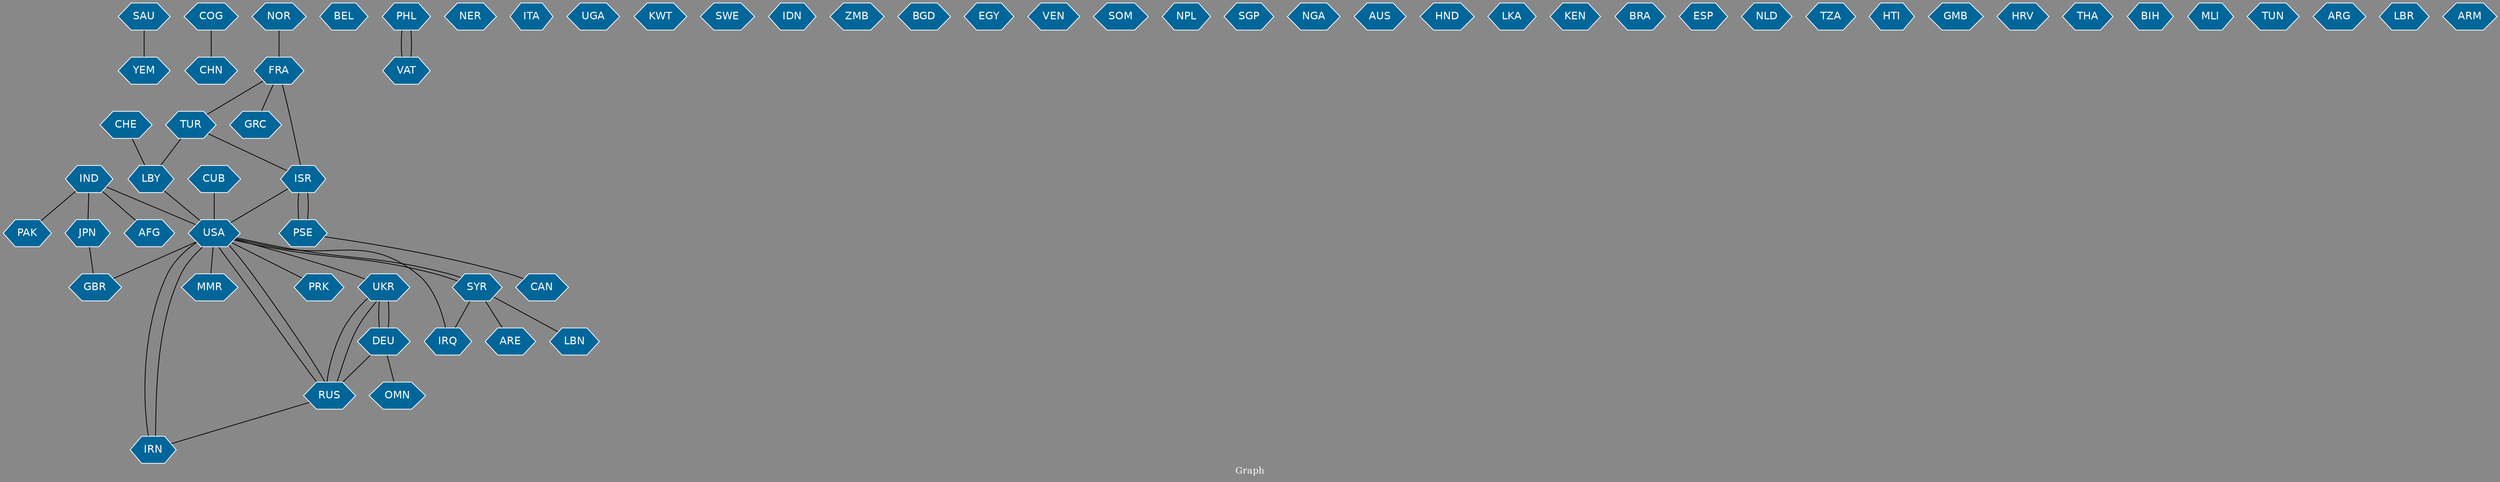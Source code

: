 // Countries together in item graph
graph {
	graph [bgcolor="#888888" fontcolor=white fontsize=12 label="Graph" outputorder=edgesfirst overlap=prism]
	node [color=white fillcolor="#006699" fontcolor=white fontname=Helvetica shape=hexagon style=filled]
	edge [arrowhead=open color=black fontcolor=white fontname=Courier fontsize=12]
		SAU [label=SAU]
		CHN [label=CHN]
		IND [label=IND]
		GBR [label=GBR]
		USA [label=USA]
		ISR [label=ISR]
		PSE [label=PSE]
		IRQ [label=IRQ]
		SYR [label=SYR]
		LBN [label=LBN]
		YEM [label=YEM]
		TUR [label=TUR]
		BEL [label=BEL]
		JPN [label=JPN]
		PHL [label=PHL]
		VAT [label=VAT]
		NER [label=NER]
		COG [label=COG]
		CAN [label=CAN]
		AFG [label=AFG]
		IRN [label=IRN]
		ITA [label=ITA]
		UKR [label=UKR]
		LBY [label=LBY]
		MMR [label=MMR]
		ARE [label=ARE]
		FRA [label=FRA]
		UGA [label=UGA]
		RUS [label=RUS]
		KWT [label=KWT]
		DEU [label=DEU]
		CUB [label=CUB]
		SWE [label=SWE]
		IDN [label=IDN]
		ZMB [label=ZMB]
		BGD [label=BGD]
		EGY [label=EGY]
		VEN [label=VEN]
		PAK [label=PAK]
		GRC [label=GRC]
		SOM [label=SOM]
		NPL [label=NPL]
		SGP [label=SGP]
		NGA [label=NGA]
		AUS [label=AUS]
		HND [label=HND]
		LKA [label=LKA]
		KEN [label=KEN]
		BRA [label=BRA]
		ESP [label=ESP]
		NLD [label=NLD]
		TZA [label=TZA]
		HTI [label=HTI]
		GMB [label=GMB]
		HRV [label=HRV]
		THA [label=THA]
		BIH [label=BIH]
		NOR [label=NOR]
		MLI [label=MLI]
		OMN [label=OMN]
		CHE [label=CHE]
		PRK [label=PRK]
		TUN [label=TUN]
		ARG [label=ARG]
		LBR [label=LBR]
		ARM [label=ARM]
			JPN -- GBR [weight=1]
			SYR -- USA [weight=1]
			SYR -- IRQ [weight=1]
			ISR -- PSE [weight=1]
			DEU -- UKR [weight=1]
			UKR -- RUS [weight=3]
			IND -- PAK [weight=1]
			PSE -- ISR [weight=1]
			PHL -- VAT [weight=1]
			SAU -- YEM [weight=1]
			IRQ -- USA [weight=1]
			TUR -- ISR [weight=1]
			UKR -- DEU [weight=1]
			IND -- JPN [weight=1]
			VAT -- PHL [weight=1]
			USA -- MMR [weight=1]
			FRA -- TUR [weight=1]
			SYR -- ARE [weight=1]
			DEU -- RUS [weight=2]
			IND -- USA [weight=1]
			USA -- SYR [weight=1]
			CHE -- LBY [weight=1]
			NOR -- FRA [weight=1]
			PSE -- CAN [weight=1]
			RUS -- USA [weight=1]
			SYR -- LBN [weight=1]
			RUS -- UKR [weight=2]
			USA -- RUS [weight=1]
			IRN -- USA [weight=3]
			CUB -- USA [weight=2]
			LBY -- USA [weight=1]
			RUS -- IRN [weight=2]
			TUR -- LBY [weight=1]
			ISR -- USA [weight=1]
			DEU -- OMN [weight=1]
			FRA -- ISR [weight=2]
			FRA -- GRC [weight=1]
			COG -- CHN [weight=1]
			USA -- GBR [weight=1]
			USA -- UKR [weight=1]
			USA -- IRN [weight=4]
			IND -- AFG [weight=1]
			USA -- PRK [weight=1]
}